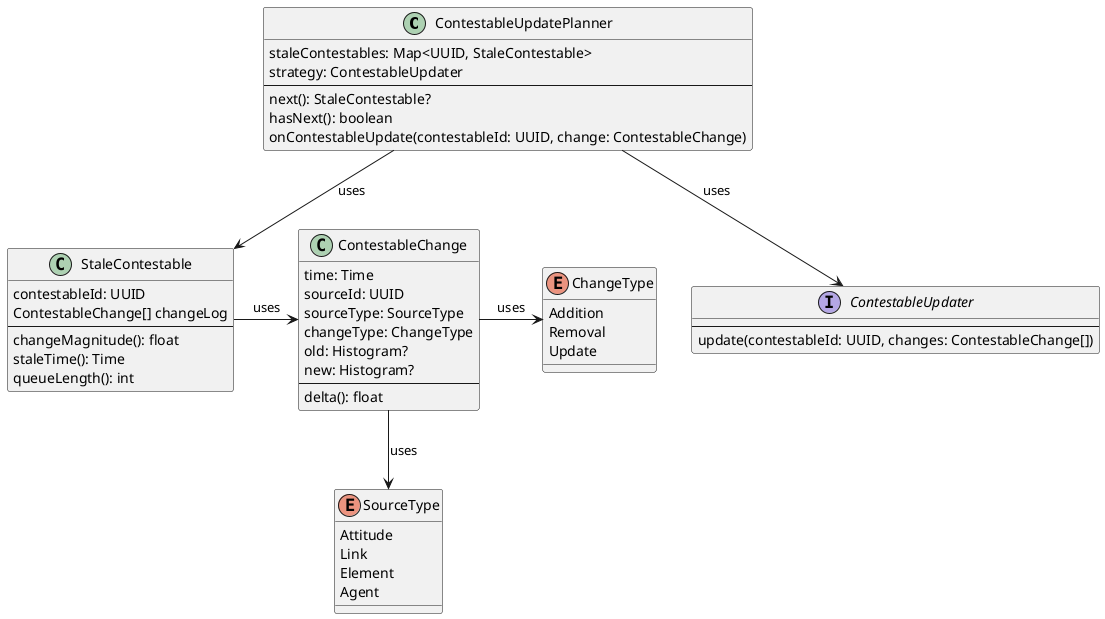 @startuml
'https://plantuml.com/class-diagram


'Prioritization Metrics - Lexicographic ordering
' 1. Stale predecessor count
' 2. Aggregate Ranking
'    - Queue length
'    - Stale time (class)
'    - Change magnitude

class ContestableUpdatePlanner {
    staleContestables: Map<UUID, StaleContestable>
    strategy: ContestableUpdater
    --
    next(): StaleContestable?
    hasNext(): boolean
    onContestableUpdate(contestableId: UUID, change: ContestableChange)
}

interface ContestableUpdater {
    --
    update(contestableId: UUID, changes: ContestableChange[])
}

class StaleContestable {
    contestableId: UUID
    ContestableChange[] changeLog
    --
    ' average(changeLog.map(_.delta())
    changeMagnitude(): float
    ' changeLog[0].time
    staleTime(): Time
    ' changeLog.length
    queueLength(): int
}

class ContestableChange {
    time: Time
    sourceId: UUID
    sourceType: SourceType
    ' at least one of { old, new } should be non-null, depending on `changeType`.
    changeType: ChangeType
    old: Histogram?
    new: Histogram?
    --
    delta(): float
}

enum SourceType {
    Attitude
    Link
    Element
'    credibility (global / local)
    Agent
}

enum ChangeType {
    Addition
    Removal
    Update
}

StaleContestable -> ContestableChange : uses
ContestableChange --> SourceType : uses
ContestableChange -> ChangeType : uses
ContestableUpdatePlanner --> StaleContestable : uses
ContestableUpdatePlanner --> ContestableUpdater : uses

@enduml